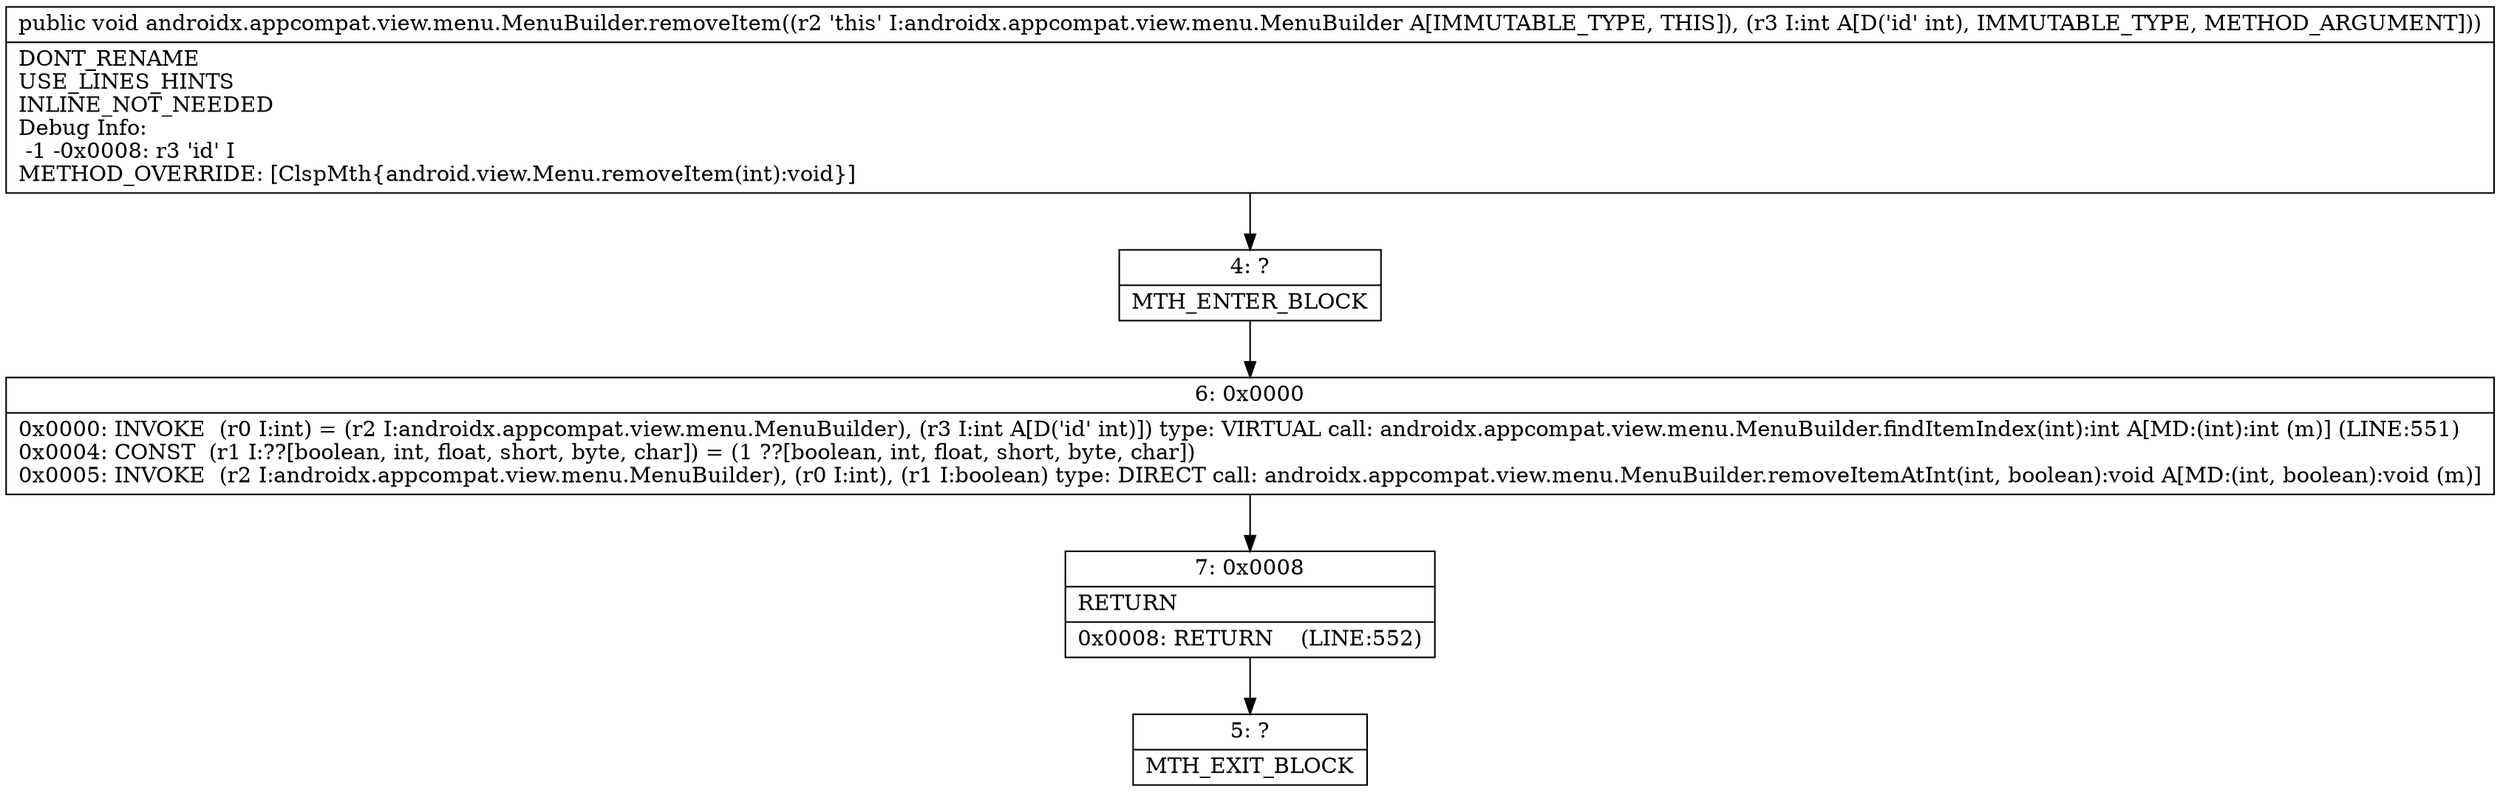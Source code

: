 digraph "CFG forandroidx.appcompat.view.menu.MenuBuilder.removeItem(I)V" {
Node_4 [shape=record,label="{4\:\ ?|MTH_ENTER_BLOCK\l}"];
Node_6 [shape=record,label="{6\:\ 0x0000|0x0000: INVOKE  (r0 I:int) = (r2 I:androidx.appcompat.view.menu.MenuBuilder), (r3 I:int A[D('id' int)]) type: VIRTUAL call: androidx.appcompat.view.menu.MenuBuilder.findItemIndex(int):int A[MD:(int):int (m)] (LINE:551)\l0x0004: CONST  (r1 I:??[boolean, int, float, short, byte, char]) = (1 ??[boolean, int, float, short, byte, char]) \l0x0005: INVOKE  (r2 I:androidx.appcompat.view.menu.MenuBuilder), (r0 I:int), (r1 I:boolean) type: DIRECT call: androidx.appcompat.view.menu.MenuBuilder.removeItemAtInt(int, boolean):void A[MD:(int, boolean):void (m)]\l}"];
Node_7 [shape=record,label="{7\:\ 0x0008|RETURN\l|0x0008: RETURN    (LINE:552)\l}"];
Node_5 [shape=record,label="{5\:\ ?|MTH_EXIT_BLOCK\l}"];
MethodNode[shape=record,label="{public void androidx.appcompat.view.menu.MenuBuilder.removeItem((r2 'this' I:androidx.appcompat.view.menu.MenuBuilder A[IMMUTABLE_TYPE, THIS]), (r3 I:int A[D('id' int), IMMUTABLE_TYPE, METHOD_ARGUMENT]))  | DONT_RENAME\lUSE_LINES_HINTS\lINLINE_NOT_NEEDED\lDebug Info:\l  \-1 \-0x0008: r3 'id' I\lMETHOD_OVERRIDE: [ClspMth\{android.view.Menu.removeItem(int):void\}]\l}"];
MethodNode -> Node_4;Node_4 -> Node_6;
Node_6 -> Node_7;
Node_7 -> Node_5;
}

